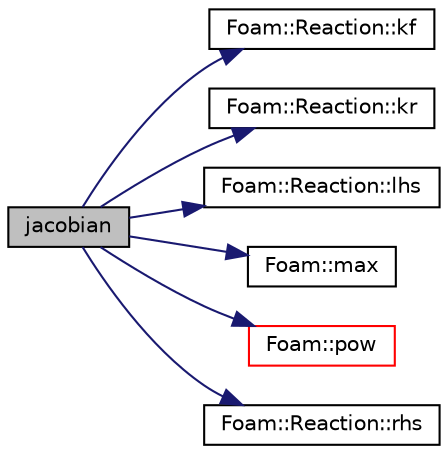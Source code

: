 digraph "jacobian"
{
  bgcolor="transparent";
  edge [fontname="Helvetica",fontsize="10",labelfontname="Helvetica",labelfontsize="10"];
  node [fontname="Helvetica",fontsize="10",shape=record];
  rankdir="LR";
  Node1 [label="jacobian",height=0.2,width=0.4,color="black", fillcolor="grey75", style="filled", fontcolor="black"];
  Node1 -> Node2 [color="midnightblue",fontsize="10",style="solid",fontname="Helvetica"];
  Node2 [label="Foam::Reaction::kf",height=0.2,width=0.4,color="black",URL="$a02094.html#a1868c6c4eb5865df2569eedbdb9ed32d",tooltip="Forward rate constant. "];
  Node1 -> Node3 [color="midnightblue",fontsize="10",style="solid",fontname="Helvetica"];
  Node3 [label="Foam::Reaction::kr",height=0.2,width=0.4,color="black",URL="$a02094.html#a77096438f2e3be92f4af6a0c06bd7f2f",tooltip="Reverse rate constant from the given forward rate constant. "];
  Node1 -> Node4 [color="midnightblue",fontsize="10",style="solid",fontname="Helvetica"];
  Node4 [label="Foam::Reaction::lhs",height=0.2,width=0.4,color="black",URL="$a02094.html#a1abc212f23331e7cd689dcd173a715fc"];
  Node1 -> Node5 [color="midnightblue",fontsize="10",style="solid",fontname="Helvetica"];
  Node5 [label="Foam::max",height=0.2,width=0.4,color="black",URL="$a10725.html#ac993e906cf2774ae77e666bc24e81733"];
  Node1 -> Node6 [color="midnightblue",fontsize="10",style="solid",fontname="Helvetica"];
  Node6 [label="Foam::pow",height=0.2,width=0.4,color="red",URL="$a10725.html#a7500c8e9d27a442adc75e287de074c7c"];
  Node1 -> Node7 [color="midnightblue",fontsize="10",style="solid",fontname="Helvetica"];
  Node7 [label="Foam::Reaction::rhs",height=0.2,width=0.4,color="black",URL="$a02094.html#aa63a0b959ae5fa84f216315302b5c4ee"];
}
